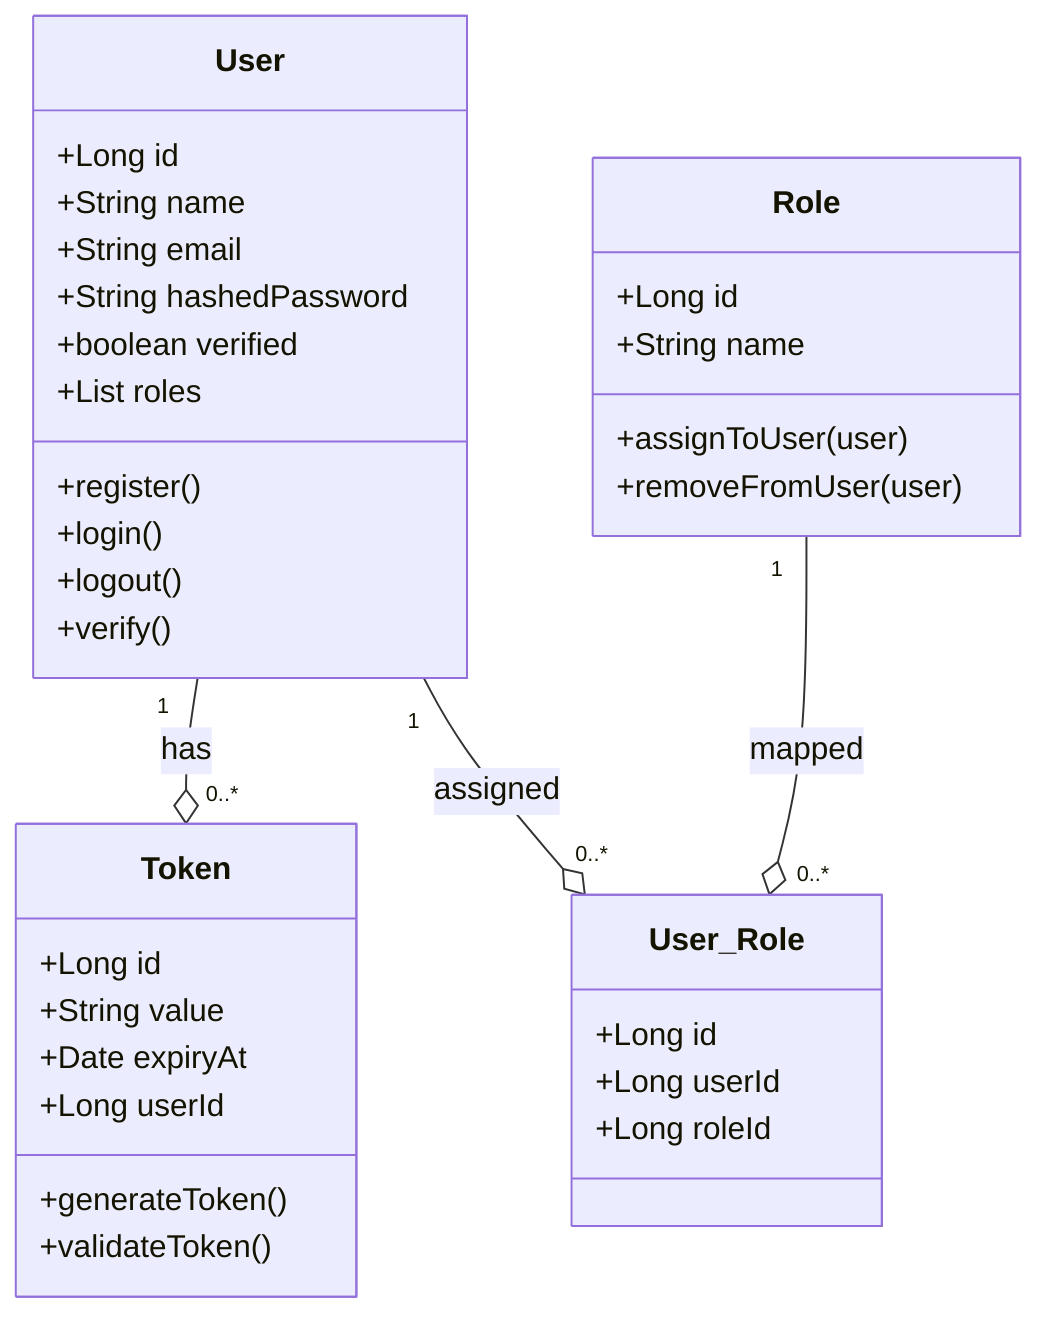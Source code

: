 classDiagram
    class User {
        +Long id
        +String name
        +String email
        +String hashedPassword
        +boolean verified
        +List<Role> roles
        +register()
        +login()
        +logout()
        +verify()
    }
    
    class Role {
        +Long id
        +String name
        +assignToUser(user)
        +removeFromUser(user)
    }
    
    class Token {
        +Long id
        +String value
        +Date expiryAt
        +Long userId
        +generateToken()
        +validateToken()
    }
    
    class User_Role {
        +Long id
        +Long userId
        +Long roleId
    }
    
    User "1" --o "0..*" Token : has
    User "1" --o "0..*" User_Role : assigned
    Role "1" --o "0..*" User_Role : mapped